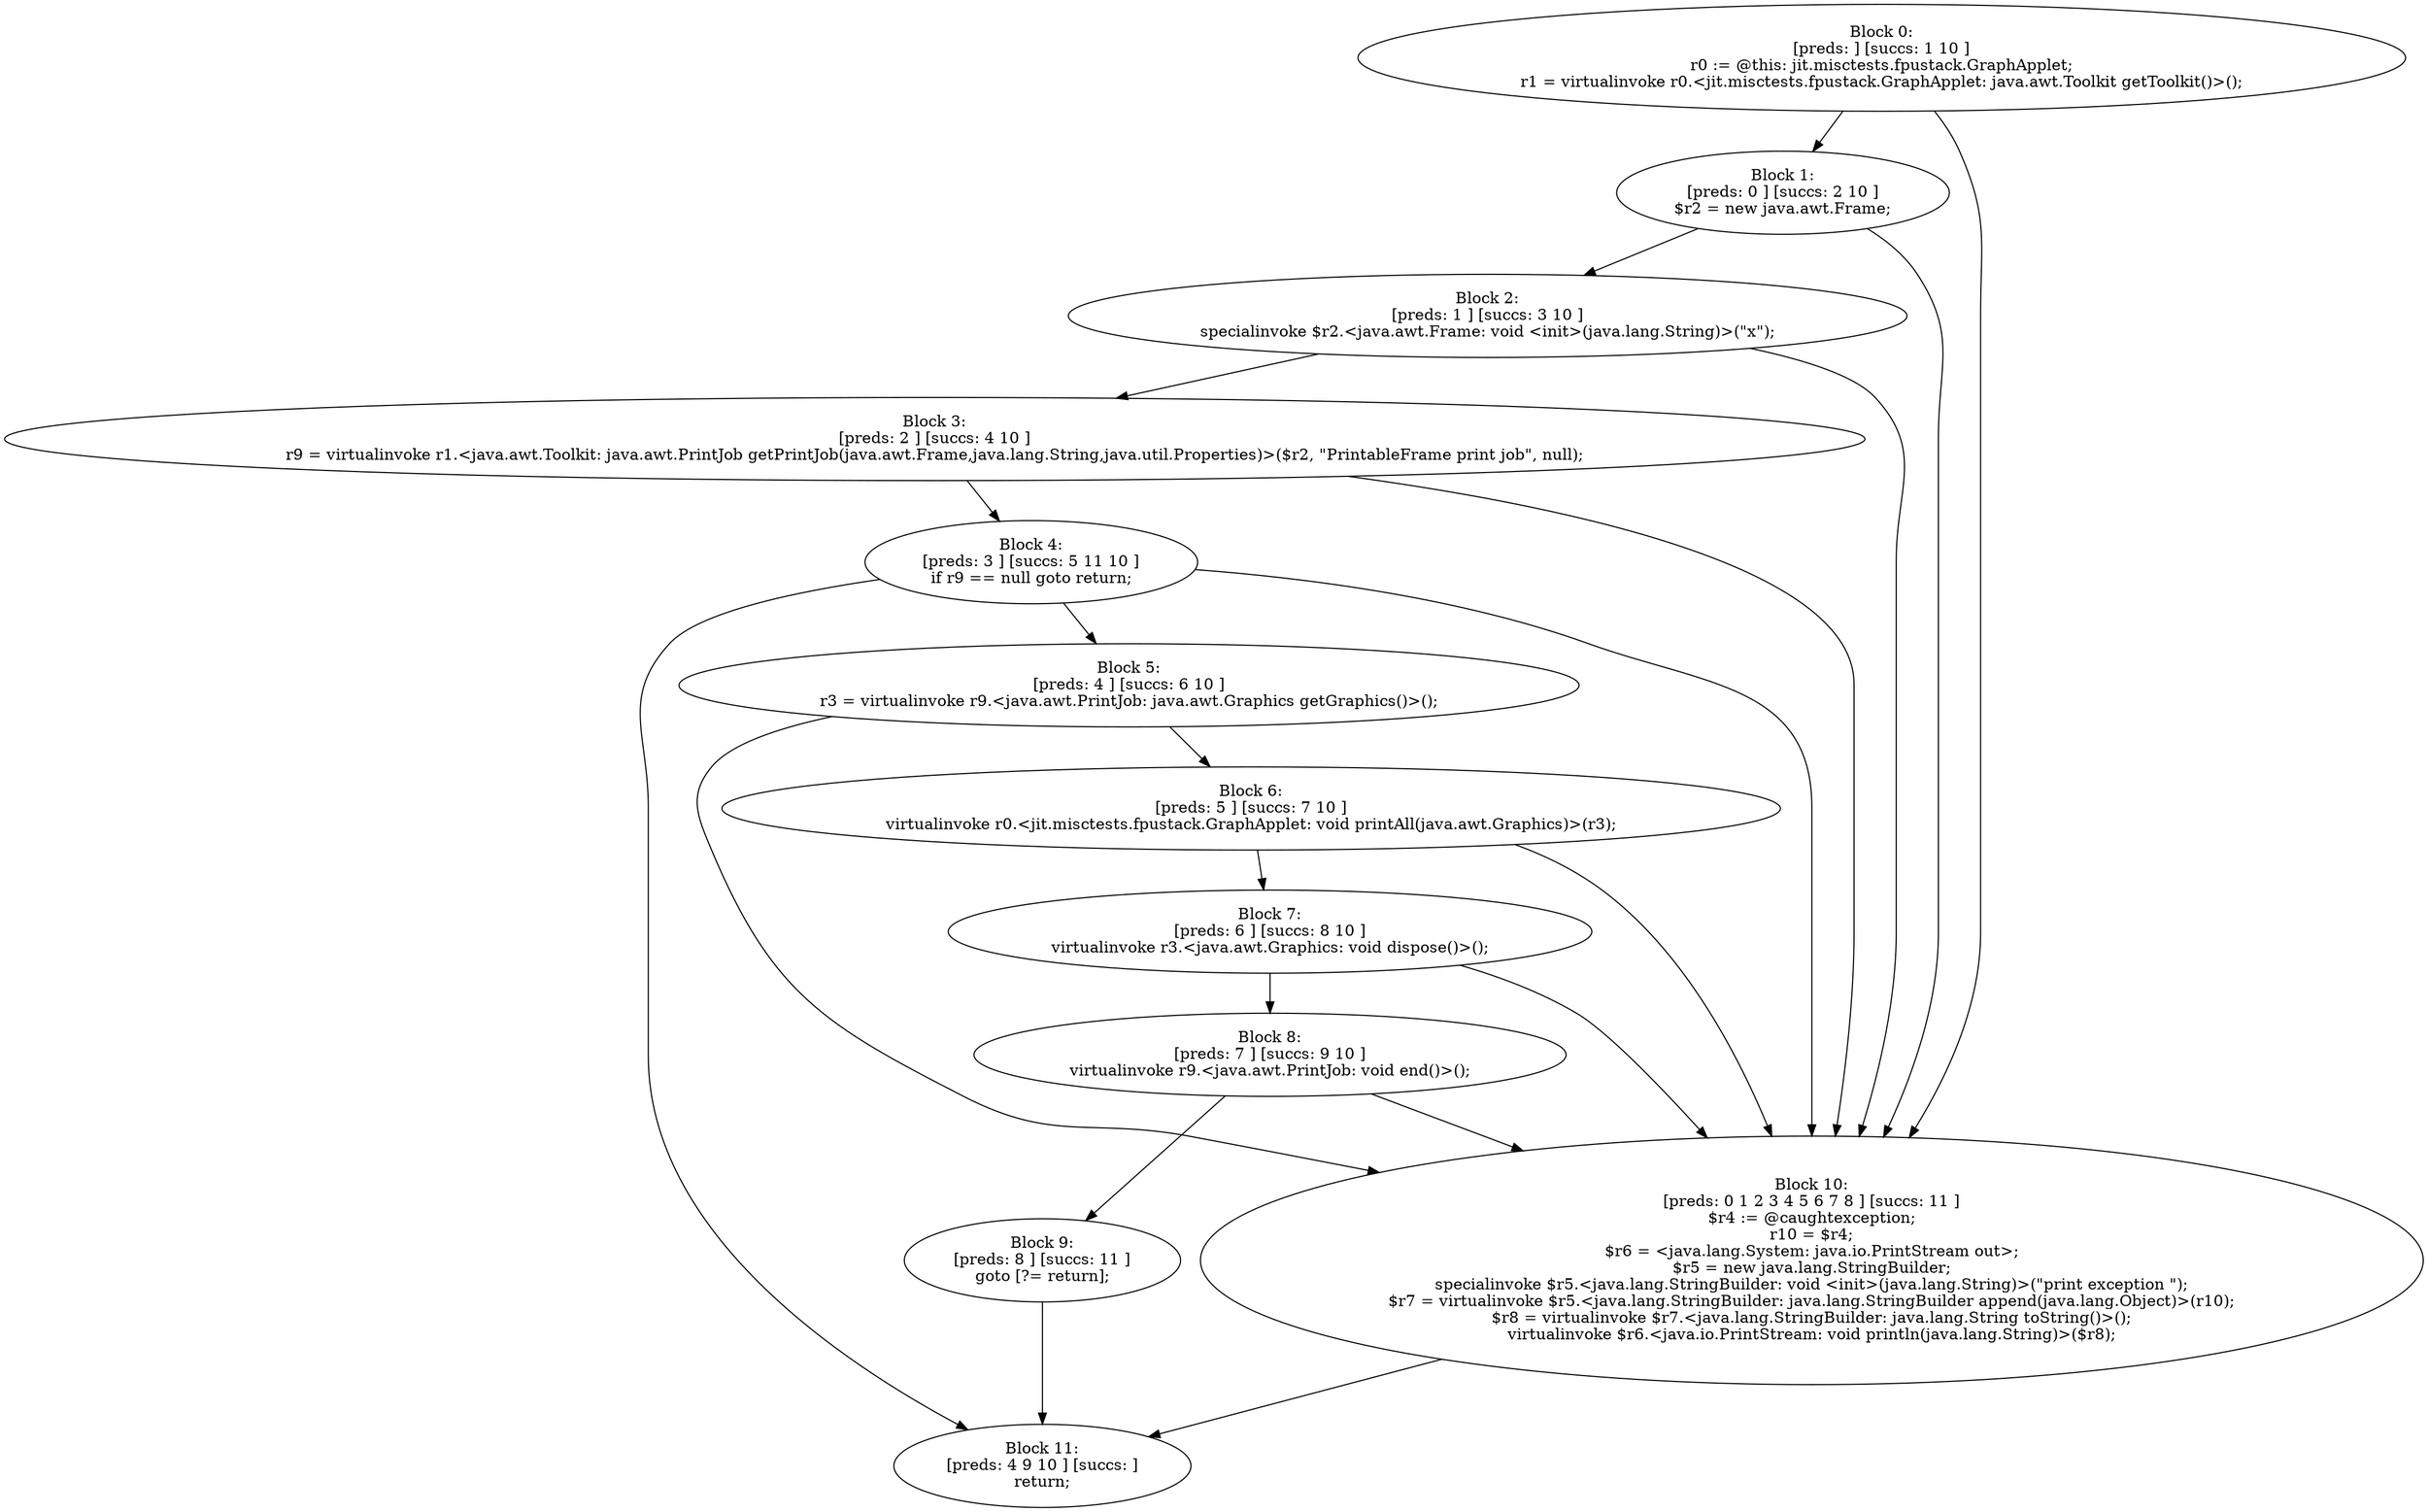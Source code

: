 digraph "unitGraph" {
    "Block 0:
[preds: ] [succs: 1 10 ]
r0 := @this: jit.misctests.fpustack.GraphApplet;
r1 = virtualinvoke r0.<jit.misctests.fpustack.GraphApplet: java.awt.Toolkit getToolkit()>();
"
    "Block 1:
[preds: 0 ] [succs: 2 10 ]
$r2 = new java.awt.Frame;
"
    "Block 2:
[preds: 1 ] [succs: 3 10 ]
specialinvoke $r2.<java.awt.Frame: void <init>(java.lang.String)>(\"x\");
"
    "Block 3:
[preds: 2 ] [succs: 4 10 ]
r9 = virtualinvoke r1.<java.awt.Toolkit: java.awt.PrintJob getPrintJob(java.awt.Frame,java.lang.String,java.util.Properties)>($r2, \"PrintableFrame print job\", null);
"
    "Block 4:
[preds: 3 ] [succs: 5 11 10 ]
if r9 == null goto return;
"
    "Block 5:
[preds: 4 ] [succs: 6 10 ]
r3 = virtualinvoke r9.<java.awt.PrintJob: java.awt.Graphics getGraphics()>();
"
    "Block 6:
[preds: 5 ] [succs: 7 10 ]
virtualinvoke r0.<jit.misctests.fpustack.GraphApplet: void printAll(java.awt.Graphics)>(r3);
"
    "Block 7:
[preds: 6 ] [succs: 8 10 ]
virtualinvoke r3.<java.awt.Graphics: void dispose()>();
"
    "Block 8:
[preds: 7 ] [succs: 9 10 ]
virtualinvoke r9.<java.awt.PrintJob: void end()>();
"
    "Block 9:
[preds: 8 ] [succs: 11 ]
goto [?= return];
"
    "Block 10:
[preds: 0 1 2 3 4 5 6 7 8 ] [succs: 11 ]
$r4 := @caughtexception;
r10 = $r4;
$r6 = <java.lang.System: java.io.PrintStream out>;
$r5 = new java.lang.StringBuilder;
specialinvoke $r5.<java.lang.StringBuilder: void <init>(java.lang.String)>(\"print exception \");
$r7 = virtualinvoke $r5.<java.lang.StringBuilder: java.lang.StringBuilder append(java.lang.Object)>(r10);
$r8 = virtualinvoke $r7.<java.lang.StringBuilder: java.lang.String toString()>();
virtualinvoke $r6.<java.io.PrintStream: void println(java.lang.String)>($r8);
"
    "Block 11:
[preds: 4 9 10 ] [succs: ]
return;
"
    "Block 0:
[preds: ] [succs: 1 10 ]
r0 := @this: jit.misctests.fpustack.GraphApplet;
r1 = virtualinvoke r0.<jit.misctests.fpustack.GraphApplet: java.awt.Toolkit getToolkit()>();
"->"Block 1:
[preds: 0 ] [succs: 2 10 ]
$r2 = new java.awt.Frame;
";
    "Block 0:
[preds: ] [succs: 1 10 ]
r0 := @this: jit.misctests.fpustack.GraphApplet;
r1 = virtualinvoke r0.<jit.misctests.fpustack.GraphApplet: java.awt.Toolkit getToolkit()>();
"->"Block 10:
[preds: 0 1 2 3 4 5 6 7 8 ] [succs: 11 ]
$r4 := @caughtexception;
r10 = $r4;
$r6 = <java.lang.System: java.io.PrintStream out>;
$r5 = new java.lang.StringBuilder;
specialinvoke $r5.<java.lang.StringBuilder: void <init>(java.lang.String)>(\"print exception \");
$r7 = virtualinvoke $r5.<java.lang.StringBuilder: java.lang.StringBuilder append(java.lang.Object)>(r10);
$r8 = virtualinvoke $r7.<java.lang.StringBuilder: java.lang.String toString()>();
virtualinvoke $r6.<java.io.PrintStream: void println(java.lang.String)>($r8);
";
    "Block 1:
[preds: 0 ] [succs: 2 10 ]
$r2 = new java.awt.Frame;
"->"Block 2:
[preds: 1 ] [succs: 3 10 ]
specialinvoke $r2.<java.awt.Frame: void <init>(java.lang.String)>(\"x\");
";
    "Block 1:
[preds: 0 ] [succs: 2 10 ]
$r2 = new java.awt.Frame;
"->"Block 10:
[preds: 0 1 2 3 4 5 6 7 8 ] [succs: 11 ]
$r4 := @caughtexception;
r10 = $r4;
$r6 = <java.lang.System: java.io.PrintStream out>;
$r5 = new java.lang.StringBuilder;
specialinvoke $r5.<java.lang.StringBuilder: void <init>(java.lang.String)>(\"print exception \");
$r7 = virtualinvoke $r5.<java.lang.StringBuilder: java.lang.StringBuilder append(java.lang.Object)>(r10);
$r8 = virtualinvoke $r7.<java.lang.StringBuilder: java.lang.String toString()>();
virtualinvoke $r6.<java.io.PrintStream: void println(java.lang.String)>($r8);
";
    "Block 2:
[preds: 1 ] [succs: 3 10 ]
specialinvoke $r2.<java.awt.Frame: void <init>(java.lang.String)>(\"x\");
"->"Block 3:
[preds: 2 ] [succs: 4 10 ]
r9 = virtualinvoke r1.<java.awt.Toolkit: java.awt.PrintJob getPrintJob(java.awt.Frame,java.lang.String,java.util.Properties)>($r2, \"PrintableFrame print job\", null);
";
    "Block 2:
[preds: 1 ] [succs: 3 10 ]
specialinvoke $r2.<java.awt.Frame: void <init>(java.lang.String)>(\"x\");
"->"Block 10:
[preds: 0 1 2 3 4 5 6 7 8 ] [succs: 11 ]
$r4 := @caughtexception;
r10 = $r4;
$r6 = <java.lang.System: java.io.PrintStream out>;
$r5 = new java.lang.StringBuilder;
specialinvoke $r5.<java.lang.StringBuilder: void <init>(java.lang.String)>(\"print exception \");
$r7 = virtualinvoke $r5.<java.lang.StringBuilder: java.lang.StringBuilder append(java.lang.Object)>(r10);
$r8 = virtualinvoke $r7.<java.lang.StringBuilder: java.lang.String toString()>();
virtualinvoke $r6.<java.io.PrintStream: void println(java.lang.String)>($r8);
";
    "Block 3:
[preds: 2 ] [succs: 4 10 ]
r9 = virtualinvoke r1.<java.awt.Toolkit: java.awt.PrintJob getPrintJob(java.awt.Frame,java.lang.String,java.util.Properties)>($r2, \"PrintableFrame print job\", null);
"->"Block 4:
[preds: 3 ] [succs: 5 11 10 ]
if r9 == null goto return;
";
    "Block 3:
[preds: 2 ] [succs: 4 10 ]
r9 = virtualinvoke r1.<java.awt.Toolkit: java.awt.PrintJob getPrintJob(java.awt.Frame,java.lang.String,java.util.Properties)>($r2, \"PrintableFrame print job\", null);
"->"Block 10:
[preds: 0 1 2 3 4 5 6 7 8 ] [succs: 11 ]
$r4 := @caughtexception;
r10 = $r4;
$r6 = <java.lang.System: java.io.PrintStream out>;
$r5 = new java.lang.StringBuilder;
specialinvoke $r5.<java.lang.StringBuilder: void <init>(java.lang.String)>(\"print exception \");
$r7 = virtualinvoke $r5.<java.lang.StringBuilder: java.lang.StringBuilder append(java.lang.Object)>(r10);
$r8 = virtualinvoke $r7.<java.lang.StringBuilder: java.lang.String toString()>();
virtualinvoke $r6.<java.io.PrintStream: void println(java.lang.String)>($r8);
";
    "Block 4:
[preds: 3 ] [succs: 5 11 10 ]
if r9 == null goto return;
"->"Block 5:
[preds: 4 ] [succs: 6 10 ]
r3 = virtualinvoke r9.<java.awt.PrintJob: java.awt.Graphics getGraphics()>();
";
    "Block 4:
[preds: 3 ] [succs: 5 11 10 ]
if r9 == null goto return;
"->"Block 11:
[preds: 4 9 10 ] [succs: ]
return;
";
    "Block 4:
[preds: 3 ] [succs: 5 11 10 ]
if r9 == null goto return;
"->"Block 10:
[preds: 0 1 2 3 4 5 6 7 8 ] [succs: 11 ]
$r4 := @caughtexception;
r10 = $r4;
$r6 = <java.lang.System: java.io.PrintStream out>;
$r5 = new java.lang.StringBuilder;
specialinvoke $r5.<java.lang.StringBuilder: void <init>(java.lang.String)>(\"print exception \");
$r7 = virtualinvoke $r5.<java.lang.StringBuilder: java.lang.StringBuilder append(java.lang.Object)>(r10);
$r8 = virtualinvoke $r7.<java.lang.StringBuilder: java.lang.String toString()>();
virtualinvoke $r6.<java.io.PrintStream: void println(java.lang.String)>($r8);
";
    "Block 5:
[preds: 4 ] [succs: 6 10 ]
r3 = virtualinvoke r9.<java.awt.PrintJob: java.awt.Graphics getGraphics()>();
"->"Block 6:
[preds: 5 ] [succs: 7 10 ]
virtualinvoke r0.<jit.misctests.fpustack.GraphApplet: void printAll(java.awt.Graphics)>(r3);
";
    "Block 5:
[preds: 4 ] [succs: 6 10 ]
r3 = virtualinvoke r9.<java.awt.PrintJob: java.awt.Graphics getGraphics()>();
"->"Block 10:
[preds: 0 1 2 3 4 5 6 7 8 ] [succs: 11 ]
$r4 := @caughtexception;
r10 = $r4;
$r6 = <java.lang.System: java.io.PrintStream out>;
$r5 = new java.lang.StringBuilder;
specialinvoke $r5.<java.lang.StringBuilder: void <init>(java.lang.String)>(\"print exception \");
$r7 = virtualinvoke $r5.<java.lang.StringBuilder: java.lang.StringBuilder append(java.lang.Object)>(r10);
$r8 = virtualinvoke $r7.<java.lang.StringBuilder: java.lang.String toString()>();
virtualinvoke $r6.<java.io.PrintStream: void println(java.lang.String)>($r8);
";
    "Block 6:
[preds: 5 ] [succs: 7 10 ]
virtualinvoke r0.<jit.misctests.fpustack.GraphApplet: void printAll(java.awt.Graphics)>(r3);
"->"Block 7:
[preds: 6 ] [succs: 8 10 ]
virtualinvoke r3.<java.awt.Graphics: void dispose()>();
";
    "Block 6:
[preds: 5 ] [succs: 7 10 ]
virtualinvoke r0.<jit.misctests.fpustack.GraphApplet: void printAll(java.awt.Graphics)>(r3);
"->"Block 10:
[preds: 0 1 2 3 4 5 6 7 8 ] [succs: 11 ]
$r4 := @caughtexception;
r10 = $r4;
$r6 = <java.lang.System: java.io.PrintStream out>;
$r5 = new java.lang.StringBuilder;
specialinvoke $r5.<java.lang.StringBuilder: void <init>(java.lang.String)>(\"print exception \");
$r7 = virtualinvoke $r5.<java.lang.StringBuilder: java.lang.StringBuilder append(java.lang.Object)>(r10);
$r8 = virtualinvoke $r7.<java.lang.StringBuilder: java.lang.String toString()>();
virtualinvoke $r6.<java.io.PrintStream: void println(java.lang.String)>($r8);
";
    "Block 7:
[preds: 6 ] [succs: 8 10 ]
virtualinvoke r3.<java.awt.Graphics: void dispose()>();
"->"Block 8:
[preds: 7 ] [succs: 9 10 ]
virtualinvoke r9.<java.awt.PrintJob: void end()>();
";
    "Block 7:
[preds: 6 ] [succs: 8 10 ]
virtualinvoke r3.<java.awt.Graphics: void dispose()>();
"->"Block 10:
[preds: 0 1 2 3 4 5 6 7 8 ] [succs: 11 ]
$r4 := @caughtexception;
r10 = $r4;
$r6 = <java.lang.System: java.io.PrintStream out>;
$r5 = new java.lang.StringBuilder;
specialinvoke $r5.<java.lang.StringBuilder: void <init>(java.lang.String)>(\"print exception \");
$r7 = virtualinvoke $r5.<java.lang.StringBuilder: java.lang.StringBuilder append(java.lang.Object)>(r10);
$r8 = virtualinvoke $r7.<java.lang.StringBuilder: java.lang.String toString()>();
virtualinvoke $r6.<java.io.PrintStream: void println(java.lang.String)>($r8);
";
    "Block 8:
[preds: 7 ] [succs: 9 10 ]
virtualinvoke r9.<java.awt.PrintJob: void end()>();
"->"Block 9:
[preds: 8 ] [succs: 11 ]
goto [?= return];
";
    "Block 8:
[preds: 7 ] [succs: 9 10 ]
virtualinvoke r9.<java.awt.PrintJob: void end()>();
"->"Block 10:
[preds: 0 1 2 3 4 5 6 7 8 ] [succs: 11 ]
$r4 := @caughtexception;
r10 = $r4;
$r6 = <java.lang.System: java.io.PrintStream out>;
$r5 = new java.lang.StringBuilder;
specialinvoke $r5.<java.lang.StringBuilder: void <init>(java.lang.String)>(\"print exception \");
$r7 = virtualinvoke $r5.<java.lang.StringBuilder: java.lang.StringBuilder append(java.lang.Object)>(r10);
$r8 = virtualinvoke $r7.<java.lang.StringBuilder: java.lang.String toString()>();
virtualinvoke $r6.<java.io.PrintStream: void println(java.lang.String)>($r8);
";
    "Block 9:
[preds: 8 ] [succs: 11 ]
goto [?= return];
"->"Block 11:
[preds: 4 9 10 ] [succs: ]
return;
";
    "Block 10:
[preds: 0 1 2 3 4 5 6 7 8 ] [succs: 11 ]
$r4 := @caughtexception;
r10 = $r4;
$r6 = <java.lang.System: java.io.PrintStream out>;
$r5 = new java.lang.StringBuilder;
specialinvoke $r5.<java.lang.StringBuilder: void <init>(java.lang.String)>(\"print exception \");
$r7 = virtualinvoke $r5.<java.lang.StringBuilder: java.lang.StringBuilder append(java.lang.Object)>(r10);
$r8 = virtualinvoke $r7.<java.lang.StringBuilder: java.lang.String toString()>();
virtualinvoke $r6.<java.io.PrintStream: void println(java.lang.String)>($r8);
"->"Block 11:
[preds: 4 9 10 ] [succs: ]
return;
";
}
